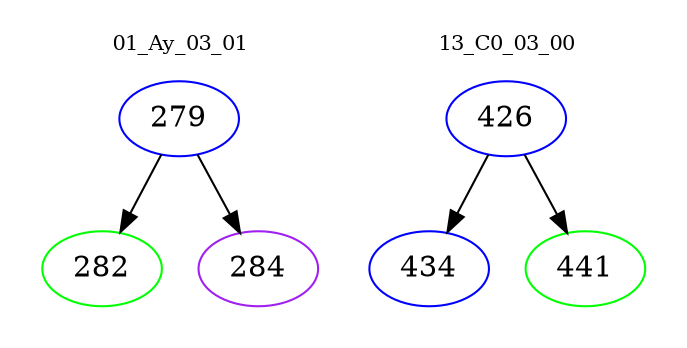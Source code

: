 digraph{
subgraph cluster_0 {
color = white
label = "01_Ay_03_01";
fontsize=10;
T0_279 [label="279", color="blue"]
T0_279 -> T0_282 [color="black"]
T0_282 [label="282", color="green"]
T0_279 -> T0_284 [color="black"]
T0_284 [label="284", color="purple"]
}
subgraph cluster_1 {
color = white
label = "13_C0_03_00";
fontsize=10;
T1_426 [label="426", color="blue"]
T1_426 -> T1_434 [color="black"]
T1_434 [label="434", color="blue"]
T1_426 -> T1_441 [color="black"]
T1_441 [label="441", color="green"]
}
}
